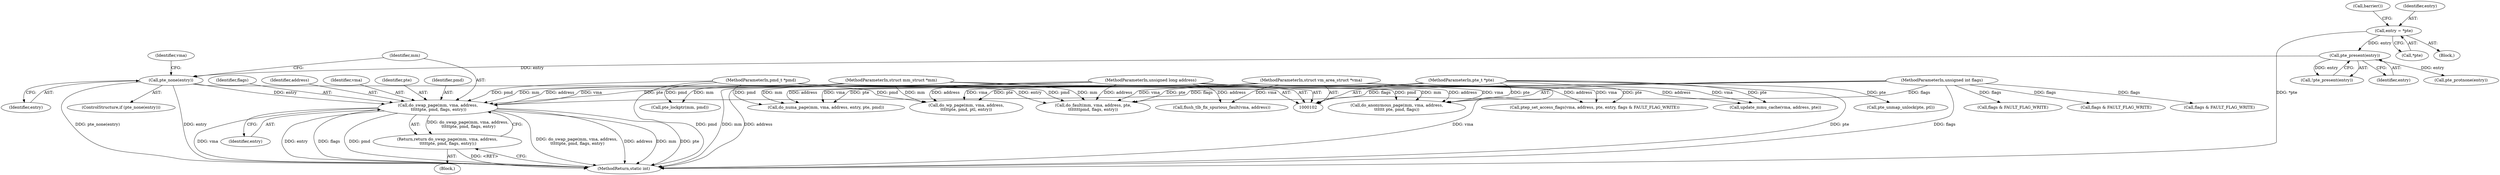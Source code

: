 digraph "0_linux_6b7339f4c31ad69c8e9c0b2859276e22cf72176d_1@pointer" {
"1000156" [label="(Call,do_swap_page(mm, vma, address,\n \t\t\t\t\tpte, pmd, flags, entry))"];
"1000103" [label="(MethodParameterIn,struct mm_struct *mm)"];
"1000104" [label="(MethodParameterIn,struct vm_area_struct *vma)"];
"1000105" [label="(MethodParameterIn,unsigned long address)"];
"1000106" [label="(MethodParameterIn,pte_t *pte)"];
"1000107" [label="(MethodParameterIn,pmd_t *pmd)"];
"1000108" [label="(MethodParameterIn,unsigned int flags)"];
"1000123" [label="(Call,pte_none(entry))"];
"1000119" [label="(Call,pte_present(entry))"];
"1000112" [label="(Call,entry = *pte)"];
"1000155" [label="(Return,return do_swap_page(mm, vma, address,\n \t\t\t\t\tpte, pmd, flags, entry);)"];
"1000116" [label="(Call,barrier())"];
"1000161" [label="(Identifier,pmd)"];
"1000124" [label="(Identifier,entry)"];
"1000177" [label="(Call,pte_lockptr(mm, pmd))"];
"1000226" [label="(Call,update_mmu_cache(vma, address, pte))"];
"1000156" [label="(Call,do_swap_page(mm, vma, address,\n \t\t\t\t\tpte, pmd, flags, entry))"];
"1000114" [label="(Call,*pte)"];
"1000128" [label="(Identifier,vma)"];
"1000168" [label="(Call,do_numa_page(mm, vma, address, entry, pte, pmd))"];
"1000200" [label="(Call,do_wp_page(mm, vma, address,\n\t\t\t\t\tpte, pmd, ptl, entry))"];
"1000118" [label="(Call,!pte_present(entry))"];
"1000123" [label="(Call,pte_none(entry))"];
"1000155" [label="(Return,return do_swap_page(mm, vma, address,\n \t\t\t\t\tpte, pmd, flags, entry);)"];
"1000119" [label="(Call,pte_present(entry))"];
"1000159" [label="(Identifier,address)"];
"1000191" [label="(Call,flags & FAULT_FLAG_WRITE)"];
"1000120" [label="(Identifier,entry)"];
"1000105" [label="(MethodParameterIn,unsigned long address)"];
"1000162" [label="(Identifier,flags)"];
"1000240" [label="(Call,pte_unmap_unlock(pte, ptl))"];
"1000217" [label="(Call,ptep_set_access_flags(vma, address, pte, entry, flags & FAULT_FLAG_WRITE))"];
"1000157" [label="(Identifier,mm)"];
"1000108" [label="(MethodParameterIn,unsigned int flags)"];
"1000236" [label="(Call,flush_tlb_fix_spurious_fault(vma, address))"];
"1000233" [label="(Call,flags & FAULT_FLAG_WRITE)"];
"1000107" [label="(MethodParameterIn,pmd_t *pmd)"];
"1000103" [label="(MethodParameterIn,struct mm_struct *mm)"];
"1000106" [label="(MethodParameterIn,pte_t *pte)"];
"1000112" [label="(Call,entry = *pte)"];
"1000121" [label="(Block,)"];
"1000139" [label="(Call,do_fault(mm, vma, address, pte,\n\t\t\t\t\t\t\tpmd, flags, entry))"];
"1000245" [label="(MethodReturn,static int)"];
"1000158" [label="(Identifier,vma)"];
"1000148" [label="(Call,do_anonymous_page(mm, vma, address,\n\t\t\t\t\t\t pte, pmd, flags))"];
"1000163" [label="(Identifier,entry)"];
"1000113" [label="(Identifier,entry)"];
"1000109" [label="(Block,)"];
"1000122" [label="(ControlStructure,if (pte_none(entry)))"];
"1000160" [label="(Identifier,pte)"];
"1000222" [label="(Call,flags & FAULT_FLAG_WRITE)"];
"1000104" [label="(MethodParameterIn,struct vm_area_struct *vma)"];
"1000165" [label="(Call,pte_protnone(entry))"];
"1000156" -> "1000155"  [label="AST: "];
"1000156" -> "1000163"  [label="CFG: "];
"1000157" -> "1000156"  [label="AST: "];
"1000158" -> "1000156"  [label="AST: "];
"1000159" -> "1000156"  [label="AST: "];
"1000160" -> "1000156"  [label="AST: "];
"1000161" -> "1000156"  [label="AST: "];
"1000162" -> "1000156"  [label="AST: "];
"1000163" -> "1000156"  [label="AST: "];
"1000155" -> "1000156"  [label="CFG: "];
"1000156" -> "1000245"  [label="DDG: do_swap_page(mm, vma, address,\n \t\t\t\t\tpte, pmd, flags, entry)"];
"1000156" -> "1000245"  [label="DDG: address"];
"1000156" -> "1000245"  [label="DDG: mm"];
"1000156" -> "1000245"  [label="DDG: pte"];
"1000156" -> "1000245"  [label="DDG: vma"];
"1000156" -> "1000245"  [label="DDG: entry"];
"1000156" -> "1000245"  [label="DDG: flags"];
"1000156" -> "1000245"  [label="DDG: pmd"];
"1000156" -> "1000155"  [label="DDG: do_swap_page(mm, vma, address,\n \t\t\t\t\tpte, pmd, flags, entry)"];
"1000103" -> "1000156"  [label="DDG: mm"];
"1000104" -> "1000156"  [label="DDG: vma"];
"1000105" -> "1000156"  [label="DDG: address"];
"1000106" -> "1000156"  [label="DDG: pte"];
"1000107" -> "1000156"  [label="DDG: pmd"];
"1000108" -> "1000156"  [label="DDG: flags"];
"1000123" -> "1000156"  [label="DDG: entry"];
"1000103" -> "1000102"  [label="AST: "];
"1000103" -> "1000245"  [label="DDG: mm"];
"1000103" -> "1000139"  [label="DDG: mm"];
"1000103" -> "1000148"  [label="DDG: mm"];
"1000103" -> "1000168"  [label="DDG: mm"];
"1000103" -> "1000177"  [label="DDG: mm"];
"1000103" -> "1000200"  [label="DDG: mm"];
"1000104" -> "1000102"  [label="AST: "];
"1000104" -> "1000245"  [label="DDG: vma"];
"1000104" -> "1000139"  [label="DDG: vma"];
"1000104" -> "1000148"  [label="DDG: vma"];
"1000104" -> "1000168"  [label="DDG: vma"];
"1000104" -> "1000200"  [label="DDG: vma"];
"1000104" -> "1000217"  [label="DDG: vma"];
"1000104" -> "1000226"  [label="DDG: vma"];
"1000104" -> "1000236"  [label="DDG: vma"];
"1000105" -> "1000102"  [label="AST: "];
"1000105" -> "1000245"  [label="DDG: address"];
"1000105" -> "1000139"  [label="DDG: address"];
"1000105" -> "1000148"  [label="DDG: address"];
"1000105" -> "1000168"  [label="DDG: address"];
"1000105" -> "1000200"  [label="DDG: address"];
"1000105" -> "1000217"  [label="DDG: address"];
"1000105" -> "1000226"  [label="DDG: address"];
"1000105" -> "1000236"  [label="DDG: address"];
"1000106" -> "1000102"  [label="AST: "];
"1000106" -> "1000245"  [label="DDG: pte"];
"1000106" -> "1000139"  [label="DDG: pte"];
"1000106" -> "1000148"  [label="DDG: pte"];
"1000106" -> "1000168"  [label="DDG: pte"];
"1000106" -> "1000200"  [label="DDG: pte"];
"1000106" -> "1000217"  [label="DDG: pte"];
"1000106" -> "1000226"  [label="DDG: pte"];
"1000106" -> "1000240"  [label="DDG: pte"];
"1000107" -> "1000102"  [label="AST: "];
"1000107" -> "1000245"  [label="DDG: pmd"];
"1000107" -> "1000139"  [label="DDG: pmd"];
"1000107" -> "1000148"  [label="DDG: pmd"];
"1000107" -> "1000168"  [label="DDG: pmd"];
"1000107" -> "1000177"  [label="DDG: pmd"];
"1000107" -> "1000200"  [label="DDG: pmd"];
"1000108" -> "1000102"  [label="AST: "];
"1000108" -> "1000245"  [label="DDG: flags"];
"1000108" -> "1000139"  [label="DDG: flags"];
"1000108" -> "1000148"  [label="DDG: flags"];
"1000108" -> "1000191"  [label="DDG: flags"];
"1000108" -> "1000222"  [label="DDG: flags"];
"1000108" -> "1000233"  [label="DDG: flags"];
"1000123" -> "1000122"  [label="AST: "];
"1000123" -> "1000124"  [label="CFG: "];
"1000124" -> "1000123"  [label="AST: "];
"1000128" -> "1000123"  [label="CFG: "];
"1000157" -> "1000123"  [label="CFG: "];
"1000123" -> "1000245"  [label="DDG: pte_none(entry)"];
"1000123" -> "1000245"  [label="DDG: entry"];
"1000119" -> "1000123"  [label="DDG: entry"];
"1000123" -> "1000139"  [label="DDG: entry"];
"1000119" -> "1000118"  [label="AST: "];
"1000119" -> "1000120"  [label="CFG: "];
"1000120" -> "1000119"  [label="AST: "];
"1000118" -> "1000119"  [label="CFG: "];
"1000119" -> "1000118"  [label="DDG: entry"];
"1000112" -> "1000119"  [label="DDG: entry"];
"1000119" -> "1000165"  [label="DDG: entry"];
"1000112" -> "1000109"  [label="AST: "];
"1000112" -> "1000114"  [label="CFG: "];
"1000113" -> "1000112"  [label="AST: "];
"1000114" -> "1000112"  [label="AST: "];
"1000116" -> "1000112"  [label="CFG: "];
"1000112" -> "1000245"  [label="DDG: *pte"];
"1000155" -> "1000121"  [label="AST: "];
"1000245" -> "1000155"  [label="CFG: "];
"1000155" -> "1000245"  [label="DDG: <RET>"];
}
